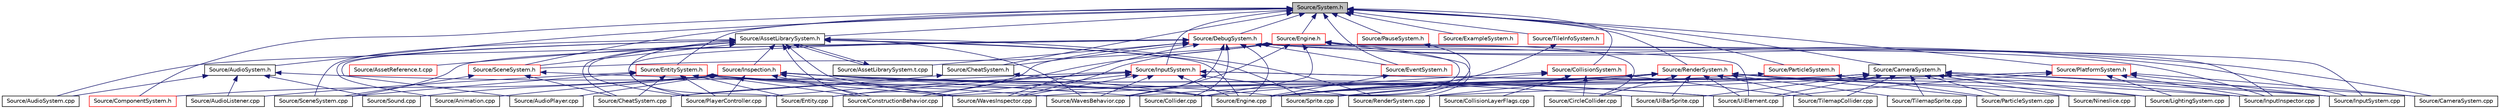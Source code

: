 digraph "Source/System.h"
{
 // LATEX_PDF_SIZE
  edge [fontname="Helvetica",fontsize="10",labelfontname="Helvetica",labelfontsize="10"];
  node [fontname="Helvetica",fontsize="10",shape=record];
  Node1 [label="Source/System.h",height=0.2,width=0.4,color="black", fillcolor="grey75", style="filled", fontcolor="black",tooltip="Base class for all Systems."];
  Node1 -> Node2 [dir="back",color="midnightblue",fontsize="10",style="solid"];
  Node2 [label="Source/AssetLibrarySystem.h",height=0.2,width=0.4,color="black", fillcolor="white", style="filled",URL="$AssetLibrarySystem_8h.html",tooltip="Asset System."];
  Node2 -> Node3 [dir="back",color="midnightblue",fontsize="10",style="solid"];
  Node3 [label="Source/Animation.cpp",height=0.2,width=0.4,color="black", fillcolor="white", style="filled",URL="$Animation_8cpp.html",tooltip="animation component implimentation"];
  Node2 -> Node4 [dir="back",color="midnightblue",fontsize="10",style="solid"];
  Node4 [label="Source/AssetLibrarySystem.t.cpp",height=0.2,width=0.4,color="black", fillcolor="white", style="filled",URL="$AssetLibrarySystem_8t_8cpp.html",tooltip="AssetLibrarySystem."];
  Node4 -> Node2 [dir="back",color="midnightblue",fontsize="10",style="solid"];
  Node2 -> Node5 [dir="back",color="midnightblue",fontsize="10",style="solid"];
  Node5 [label="Source/AssetReference.t.cpp",height=0.2,width=0.4,color="red", fillcolor="white", style="filled",URL="$AssetReference_8t_8cpp.html",tooltip="a reference to an Asset"];
  Node2 -> Node15 [dir="back",color="midnightblue",fontsize="10",style="solid"];
  Node15 [label="Source/AudioPlayer.cpp",height=0.2,width=0.4,color="black", fillcolor="white", style="filled",URL="$AudioPlayer_8cpp.html",tooltip="Component that plays audio."];
  Node2 -> Node23 [dir="back",color="midnightblue",fontsize="10",style="solid"];
  Node23 [label="Source/CheatSystem.cpp",height=0.2,width=0.4,color="black", fillcolor="white", style="filled",URL="$CheatSystem_8cpp.html",tooltip="CheatSystem Class definition."];
  Node2 -> Node16 [dir="back",color="midnightblue",fontsize="10",style="solid"];
  Node16 [label="Source/ConstructionBehavior.cpp",height=0.2,width=0.4,color="black", fillcolor="white", style="filled",URL="$ConstructionBehavior_8cpp.html",tooltip="handles the construction of towers and modification of terrain"];
  Node2 -> Node9 [dir="back",color="midnightblue",fontsize="10",style="solid"];
  Node9 [label="Source/Engine.cpp",height=0.2,width=0.4,color="black", fillcolor="white", style="filled",URL="$Engine_8cpp.html",tooltip="Engine class."];
  Node2 -> Node55 [dir="back",color="midnightblue",fontsize="10",style="solid"];
  Node55 [label="Source/Entity.cpp",height=0.2,width=0.4,color="black", fillcolor="white", style="filled",URL="$Entity_8cpp.html",tooltip="Function definitions for the Entity class."];
  Node2 -> Node56 [dir="back",color="midnightblue",fontsize="10",style="solid"];
  Node56 [label="Source/Inspection.h",height=0.2,width=0.4,color="red", fillcolor="white", style="filled",URL="$Inspection_8h.html",tooltip="Helper methods for inspecting things."];
  Node56 -> Node3 [dir="back",color="midnightblue",fontsize="10",style="solid"];
  Node56 -> Node15 [dir="back",color="midnightblue",fontsize="10",style="solid"];
  Node56 -> Node57 [dir="back",color="midnightblue",fontsize="10",style="solid"];
  Node57 [label="Source/Collider.cpp",height=0.2,width=0.4,color="black", fillcolor="white", style="filled",URL="$Collider_8cpp.html",tooltip="Base component for detecting collisions."];
  Node56 -> Node58 [dir="back",color="midnightblue",fontsize="10",style="solid"];
  Node58 [label="Source/ComponentSystem.h",height=0.2,width=0.4,color="red", fillcolor="white", style="filled",URL="$ComponentSystem_8h.html",tooltip="System that keeps track of a specific kind of Component."];
  Node56 -> Node16 [dir="back",color="midnightblue",fontsize="10",style="solid"];
  Node56 -> Node11 [dir="back",color="midnightblue",fontsize="10",style="solid"];
  Node11 [label="Source/PlayerController.cpp",height=0.2,width=0.4,color="black", fillcolor="white", style="filled",URL="$PlayerController_8cpp.html",tooltip="PlayerController Behaviour Class."];
  Node56 -> Node74 [dir="back",color="midnightblue",fontsize="10",style="solid"];
  Node74 [label="Source/Sound.cpp",height=0.2,width=0.4,color="black", fillcolor="white", style="filled",URL="$Sound_8cpp.html",tooltip="Wrapper class for FMOD sounds."];
  Node56 -> Node46 [dir="back",color="midnightblue",fontsize="10",style="solid"];
  Node46 [label="Source/Sprite.cpp",height=0.2,width=0.4,color="black", fillcolor="white", style="filled",URL="$Sprite_8cpp.html",tooltip="Implementation of Sprite component."];
  Node56 -> Node78 [dir="back",color="midnightblue",fontsize="10",style="solid"];
  Node78 [label="Source/UiBarSprite.cpp",height=0.2,width=0.4,color="black", fillcolor="white", style="filled",URL="$UiBarSprite_8cpp.html",tooltip="sprite that renders a ui bar"];
  Node56 -> Node79 [dir="back",color="midnightblue",fontsize="10",style="solid"];
  Node79 [label="Source/UiElement.cpp",height=0.2,width=0.4,color="black", fillcolor="white", style="filled",URL="$UiElement_8cpp.html",tooltip="Ui element component."];
  Node56 -> Node13 [dir="back",color="midnightblue",fontsize="10",style="solid"];
  Node13 [label="Source/WavesInspector.cpp",height=0.2,width=0.4,color="black", fillcolor="white", style="filled",URL="$WavesInspector_8cpp.html",tooltip="Definitions for wave and spawning editing in game."];
  Node2 -> Node11 [dir="back",color="midnightblue",fontsize="10",style="solid"];
  Node2 -> Node44 [dir="back",color="midnightblue",fontsize="10",style="solid"];
  Node44 [label="Source/RenderSystem.cpp",height=0.2,width=0.4,color="black", fillcolor="white", style="filled",URL="$RenderSystem_8cpp.html",tooltip="System responsible for drawing sprites and basic shapes."];
  Node2 -> Node80 [dir="back",color="midnightblue",fontsize="10",style="solid"];
  Node80 [label="Source/SceneSystem.cpp",height=0.2,width=0.4,color="black", fillcolor="white", style="filled",URL="$SceneSystem_8cpp.html",tooltip="handles the process of resetting and changing scenes"];
  Node2 -> Node81 [dir="back",color="midnightblue",fontsize="10",style="solid"];
  Node81 [label="Source/SceneSystem.h",height=0.2,width=0.4,color="red", fillcolor="white", style="filled",URL="$SceneSystem_8h.html",tooltip="handles the process of resetting and changing scenes"];
  Node81 -> Node23 [dir="back",color="midnightblue",fontsize="10",style="solid"];
  Node81 -> Node9 [dir="back",color="midnightblue",fontsize="10",style="solid"];
  Node81 -> Node80 [dir="back",color="midnightblue",fontsize="10",style="solid"];
  Node2 -> Node46 [dir="back",color="midnightblue",fontsize="10",style="solid"];
  Node2 -> Node12 [dir="back",color="midnightblue",fontsize="10",style="solid"];
  Node12 [label="Source/WavesBehavior.cpp",height=0.2,width=0.4,color="black", fillcolor="white", style="filled",URL="$WavesBehavior_8cpp.html",tooltip="Definitions for wave and spawning behavior."];
  Node2 -> Node13 [dir="back",color="midnightblue",fontsize="10",style="solid"];
  Node1 -> Node84 [dir="back",color="midnightblue",fontsize="10",style="solid"];
  Node84 [label="Source/AudioSystem.h",height=0.2,width=0.4,color="black", fillcolor="white", style="filled",URL="$AudioSystem_8h.html",tooltip="System that implements FMOD and allows the loading and playing of audio."];
  Node84 -> Node85 [dir="back",color="midnightblue",fontsize="10",style="solid"];
  Node85 [label="Source/AudioListener.cpp",height=0.2,width=0.4,color="black", fillcolor="white", style="filled",URL="$AudioListener_8cpp.html",tooltip="Component that picks up spatial audio."];
  Node84 -> Node86 [dir="back",color="midnightblue",fontsize="10",style="solid"];
  Node86 [label="Source/AudioSystem.cpp",height=0.2,width=0.4,color="black", fillcolor="white", style="filled",URL="$AudioSystem_8cpp.html",tooltip="System that implements FMOD and allows the loading and playing of audio."];
  Node84 -> Node9 [dir="back",color="midnightblue",fontsize="10",style="solid"];
  Node84 -> Node74 [dir="back",color="midnightblue",fontsize="10",style="solid"];
  Node1 -> Node87 [dir="back",color="midnightblue",fontsize="10",style="solid"];
  Node87 [label="Source/CameraSystem.h",height=0.2,width=0.4,color="black", fillcolor="white", style="filled",URL="$CameraSystem_8h.html",tooltip="System that handles the camera and coordinate systems / spaces."];
  Node87 -> Node88 [dir="back",color="midnightblue",fontsize="10",style="solid"];
  Node88 [label="Source/CameraSystem.cpp",height=0.2,width=0.4,color="black", fillcolor="white", style="filled",URL="$CameraSystem_8cpp.html",tooltip="System that handles the camera and coordinate systems / spaces."];
  Node87 -> Node16 [dir="back",color="midnightblue",fontsize="10",style="solid"];
  Node87 -> Node9 [dir="back",color="midnightblue",fontsize="10",style="solid"];
  Node87 -> Node89 [dir="back",color="midnightblue",fontsize="10",style="solid"];
  Node89 [label="Source/InputInspector.cpp",height=0.2,width=0.4,color="black", fillcolor="white", style="filled",URL="$InputInspector_8cpp.html",tooltip="Input system addition, holds Action and Debug info."];
  Node87 -> Node90 [dir="back",color="midnightblue",fontsize="10",style="solid"];
  Node90 [label="Source/InputSystem.cpp",height=0.2,width=0.4,color="black", fillcolor="white", style="filled",URL="$InputSystem_8cpp.html",tooltip="Input system, m_Handles key and mouse inputs."];
  Node87 -> Node41 [dir="back",color="midnightblue",fontsize="10",style="solid"];
  Node41 [label="Source/LightingSystem.cpp",height=0.2,width=0.4,color="black", fillcolor="white", style="filled",URL="$LightingSystem_8cpp.html",tooltip="Renders lights in the scene."];
  Node87 -> Node43 [dir="back",color="midnightblue",fontsize="10",style="solid"];
  Node43 [label="Source/Nineslice.cpp",height=0.2,width=0.4,color="black", fillcolor="white", style="filled",URL="$Nineslice_8cpp.html",tooltip="sprite that renders a nineslice"];
  Node87 -> Node91 [dir="back",color="midnightblue",fontsize="10",style="solid"];
  Node91 [label="Source/ParticleSystem.cpp",height=0.2,width=0.4,color="black", fillcolor="white", style="filled",URL="$ParticleSystem_8cpp.html",tooltip="Updates all particles using compute shader, spawns new ones in accordance with emitters' timing."];
  Node87 -> Node46 [dir="back",color="midnightblue",fontsize="10",style="solid"];
  Node87 -> Node92 [dir="back",color="midnightblue",fontsize="10",style="solid"];
  Node92 [label="Source/TilemapCollider.cpp",height=0.2,width=0.4,color="black", fillcolor="white", style="filled",URL="$TilemapCollider_8cpp.html",tooltip="tilemap collider"];
  Node87 -> Node48 [dir="back",color="midnightblue",fontsize="10",style="solid"];
  Node48 [label="Source/TilemapSprite.cpp",height=0.2,width=0.4,color="black", fillcolor="white", style="filled",URL="$TilemapSprite_8cpp.html",tooltip="A version of Sprite specifically for rendering tiles."];
  Node87 -> Node78 [dir="back",color="midnightblue",fontsize="10",style="solid"];
  Node87 -> Node79 [dir="back",color="midnightblue",fontsize="10",style="solid"];
  Node1 -> Node93 [dir="back",color="midnightblue",fontsize="10",style="solid"];
  Node93 [label="Source/CheatSystem.h",height=0.2,width=0.4,color="black", fillcolor="white", style="filled",URL="$CheatSystem_8h.html",tooltip="CheatSystem Class Declaration."];
  Node93 -> Node23 [dir="back",color="midnightblue",fontsize="10",style="solid"];
  Node93 -> Node9 [dir="back",color="midnightblue",fontsize="10",style="solid"];
  Node1 -> Node94 [dir="back",color="midnightblue",fontsize="10",style="solid"];
  Node94 [label="Source/CollisionSystem.h",height=0.2,width=0.4,color="red", fillcolor="white", style="filled",URL="$CollisionSystem_8h.html",tooltip="The CollisionSystem is responsible for checking for collisions between Different Colliders."];
  Node94 -> Node95 [dir="back",color="midnightblue",fontsize="10",style="solid"];
  Node95 [label="Source/CircleCollider.cpp",height=0.2,width=0.4,color="black", fillcolor="white", style="filled",URL="$CircleCollider_8cpp.html",tooltip="Circle-shaped collider."];
  Node94 -> Node57 [dir="back",color="midnightblue",fontsize="10",style="solid"];
  Node94 -> Node96 [dir="back",color="midnightblue",fontsize="10",style="solid"];
  Node96 [label="Source/CollisionLayerFlags.cpp",height=0.2,width=0.4,color="black", fillcolor="white", style="filled",URL="$CollisionLayerFlags_8cpp.html",tooltip="struct that determines which collision layers to interact with"];
  Node94 -> Node9 [dir="back",color="midnightblue",fontsize="10",style="solid"];
  Node94 -> Node92 [dir="back",color="midnightblue",fontsize="10",style="solid"];
  Node1 -> Node58 [dir="back",color="midnightblue",fontsize="10",style="solid"];
  Node1 -> Node97 [dir="back",color="midnightblue",fontsize="10",style="solid"];
  Node97 [label="Source/DebugSystem.h",height=0.2,width=0.4,color="red", fillcolor="white", style="filled",URL="$DebugSystem_8h_source.html",tooltip=" "];
  Node97 -> Node4 [dir="back",color="midnightblue",fontsize="10",style="solid"];
  Node97 -> Node86 [dir="back",color="midnightblue",fontsize="10",style="solid"];
  Node97 -> Node88 [dir="back",color="midnightblue",fontsize="10",style="solid"];
  Node97 -> Node93 [dir="back",color="midnightblue",fontsize="10",style="solid"];
  Node97 -> Node95 [dir="back",color="midnightblue",fontsize="10",style="solid"];
  Node97 -> Node57 [dir="back",color="midnightblue",fontsize="10",style="solid"];
  Node97 -> Node9 [dir="back",color="midnightblue",fontsize="10",style="solid"];
  Node97 -> Node55 [dir="back",color="midnightblue",fontsize="10",style="solid"];
  Node97 -> Node105 [dir="back",color="midnightblue",fontsize="10",style="solid"];
  Node105 [label="Source/EventSystem.h",height=0.2,width=0.4,color="red", fillcolor="white", style="filled",URL="$EventSystem_8h.html",tooltip="System that handles Events and EventListeners."];
  Node105 -> Node9 [dir="back",color="midnightblue",fontsize="10",style="solid"];
  Node97 -> Node89 [dir="back",color="midnightblue",fontsize="10",style="solid"];
  Node97 -> Node90 [dir="back",color="midnightblue",fontsize="10",style="solid"];
  Node97 -> Node11 [dir="back",color="midnightblue",fontsize="10",style="solid"];
  Node97 -> Node80 [dir="back",color="midnightblue",fontsize="10",style="solid"];
  Node97 -> Node79 [dir="back",color="midnightblue",fontsize="10",style="solid"];
  Node97 -> Node12 [dir="back",color="midnightblue",fontsize="10",style="solid"];
  Node97 -> Node13 [dir="back",color="midnightblue",fontsize="10",style="solid"];
  Node1 -> Node119 [dir="back",color="midnightblue",fontsize="10",style="solid"];
  Node119 [label="Source/Engine.h",height=0.2,width=0.4,color="red", fillcolor="white", style="filled",URL="$Engine_8h.html",tooltip="Engine class."];
  Node119 -> Node57 [dir="back",color="midnightblue",fontsize="10",style="solid"];
  Node119 -> Node16 [dir="back",color="midnightblue",fontsize="10",style="solid"];
  Node119 -> Node9 [dir="back",color="midnightblue",fontsize="10",style="solid"];
  Node119 -> Node89 [dir="back",color="midnightblue",fontsize="10",style="solid"];
  Node119 -> Node90 [dir="back",color="midnightblue",fontsize="10",style="solid"];
  Node119 -> Node44 [dir="back",color="midnightblue",fontsize="10",style="solid"];
  Node119 -> Node81 [dir="back",color="midnightblue",fontsize="10",style="solid"];
  Node119 -> Node12 [dir="back",color="midnightblue",fontsize="10",style="solid"];
  Node119 -> Node13 [dir="back",color="midnightblue",fontsize="10",style="solid"];
  Node1 -> Node120 [dir="back",color="midnightblue",fontsize="10",style="solid"];
  Node120 [label="Source/EntitySystem.h",height=0.2,width=0.4,color="red", fillcolor="white", style="filled",URL="$EntitySystem_8h.html",tooltip="System that manages the storing and handling of Entities."];
  Node120 -> Node85 [dir="back",color="midnightblue",fontsize="10",style="solid"];
  Node120 -> Node23 [dir="back",color="midnightblue",fontsize="10",style="solid"];
  Node120 -> Node16 [dir="back",color="midnightblue",fontsize="10",style="solid"];
  Node120 -> Node9 [dir="back",color="midnightblue",fontsize="10",style="solid"];
  Node120 -> Node55 [dir="back",color="midnightblue",fontsize="10",style="solid"];
  Node120 -> Node11 [dir="back",color="midnightblue",fontsize="10",style="solid"];
  Node120 -> Node80 [dir="back",color="midnightblue",fontsize="10",style="solid"];
  Node120 -> Node79 [dir="back",color="midnightblue",fontsize="10",style="solid"];
  Node120 -> Node12 [dir="back",color="midnightblue",fontsize="10",style="solid"];
  Node120 -> Node13 [dir="back",color="midnightblue",fontsize="10",style="solid"];
  Node1 -> Node105 [dir="back",color="midnightblue",fontsize="10",style="solid"];
  Node1 -> Node121 [dir="back",color="midnightblue",fontsize="10",style="solid"];
  Node121 [label="Source/ExampleSystem.h",height=0.2,width=0.4,color="red", fillcolor="white", style="filled",URL="$ExampleSystem_8h.html",tooltip="DESCRIPTION HERE."];
  Node1 -> Node123 [dir="back",color="midnightblue",fontsize="10",style="solid"];
  Node123 [label="Source/InputSystem.h",height=0.2,width=0.4,color="red", fillcolor="white", style="filled",URL="$InputSystem_8h.html",tooltip="Input system, m_Handles key and mouse inputs."];
  Node123 -> Node23 [dir="back",color="midnightblue",fontsize="10",style="solid"];
  Node123 -> Node16 [dir="back",color="midnightblue",fontsize="10",style="solid"];
  Node123 -> Node9 [dir="back",color="midnightblue",fontsize="10",style="solid"];
  Node123 -> Node55 [dir="back",color="midnightblue",fontsize="10",style="solid"];
  Node123 -> Node89 [dir="back",color="midnightblue",fontsize="10",style="solid"];
  Node123 -> Node90 [dir="back",color="midnightblue",fontsize="10",style="solid"];
  Node123 -> Node11 [dir="back",color="midnightblue",fontsize="10",style="solid"];
  Node123 -> Node44 [dir="back",color="midnightblue",fontsize="10",style="solid"];
  Node123 -> Node12 [dir="back",color="midnightblue",fontsize="10",style="solid"];
  Node123 -> Node13 [dir="back",color="midnightblue",fontsize="10",style="solid"];
  Node1 -> Node127 [dir="back",color="midnightblue",fontsize="10",style="solid"];
  Node127 [label="Source/ParticleSystem.h",height=0.2,width=0.4,color="red", fillcolor="white", style="filled",URL="$ParticleSystem_8h.html",tooltip="System in charge of managing compute shader and emitters."];
  Node127 -> Node9 [dir="back",color="midnightblue",fontsize="10",style="solid"];
  Node127 -> Node91 [dir="back",color="midnightblue",fontsize="10",style="solid"];
  Node1 -> Node129 [dir="back",color="midnightblue",fontsize="10",style="solid"];
  Node129 [label="Source/PauseSystem.h",height=0.2,width=0.4,color="red", fillcolor="white", style="filled",URL="$PauseSystem_8h_source.html",tooltip=" "];
  Node129 -> Node9 [dir="back",color="midnightblue",fontsize="10",style="solid"];
  Node1 -> Node130 [dir="back",color="midnightblue",fontsize="10",style="solid"];
  Node130 [label="Source/PlatformSystem.h",height=0.2,width=0.4,color="red", fillcolor="white", style="filled",URL="$PlatformSystem_8h.html",tooltip="Patform System class: initializes window and graphics (GLFW and GLEW), shuts them down on exit."];
  Node130 -> Node88 [dir="back",color="midnightblue",fontsize="10",style="solid"];
  Node130 -> Node9 [dir="back",color="midnightblue",fontsize="10",style="solid"];
  Node130 -> Node89 [dir="back",color="midnightblue",fontsize="10",style="solid"];
  Node130 -> Node90 [dir="back",color="midnightblue",fontsize="10",style="solid"];
  Node130 -> Node41 [dir="back",color="midnightblue",fontsize="10",style="solid"];
  Node130 -> Node44 [dir="back",color="midnightblue",fontsize="10",style="solid"];
  Node130 -> Node79 [dir="back",color="midnightblue",fontsize="10",style="solid"];
  Node1 -> Node131 [dir="back",color="midnightblue",fontsize="10",style="solid"];
  Node131 [label="Source/RenderSystem.h",height=0.2,width=0.4,color="red", fillcolor="white", style="filled",URL="$RenderSystem_8h.html",tooltip="System responsible for drawing sprites and basic shapes."];
  Node131 -> Node95 [dir="back",color="midnightblue",fontsize="10",style="solid"];
  Node131 -> Node9 [dir="back",color="midnightblue",fontsize="10",style="solid"];
  Node131 -> Node41 [dir="back",color="midnightblue",fontsize="10",style="solid"];
  Node131 -> Node43 [dir="back",color="midnightblue",fontsize="10",style="solid"];
  Node131 -> Node91 [dir="back",color="midnightblue",fontsize="10",style="solid"];
  Node131 -> Node44 [dir="back",color="midnightblue",fontsize="10",style="solid"];
  Node131 -> Node46 [dir="back",color="midnightblue",fontsize="10",style="solid"];
  Node131 -> Node92 [dir="back",color="midnightblue",fontsize="10",style="solid"];
  Node131 -> Node48 [dir="back",color="midnightblue",fontsize="10",style="solid"];
  Node131 -> Node78 [dir="back",color="midnightblue",fontsize="10",style="solid"];
  Node131 -> Node79 [dir="back",color="midnightblue",fontsize="10",style="solid"];
  Node131 -> Node12 [dir="back",color="midnightblue",fontsize="10",style="solid"];
  Node131 -> Node13 [dir="back",color="midnightblue",fontsize="10",style="solid"];
  Node1 -> Node81 [dir="back",color="midnightblue",fontsize="10",style="solid"];
  Node1 -> Node133 [dir="back",color="midnightblue",fontsize="10",style="solid"];
  Node133 [label="Source/TileInfoSystem.h",height=0.2,width=0.4,color="red", fillcolor="white", style="filled",URL="$TileInfoSystem_8h.html",tooltip="System to get info about given tile indices."];
  Node133 -> Node9 [dir="back",color="midnightblue",fontsize="10",style="solid"];
}
